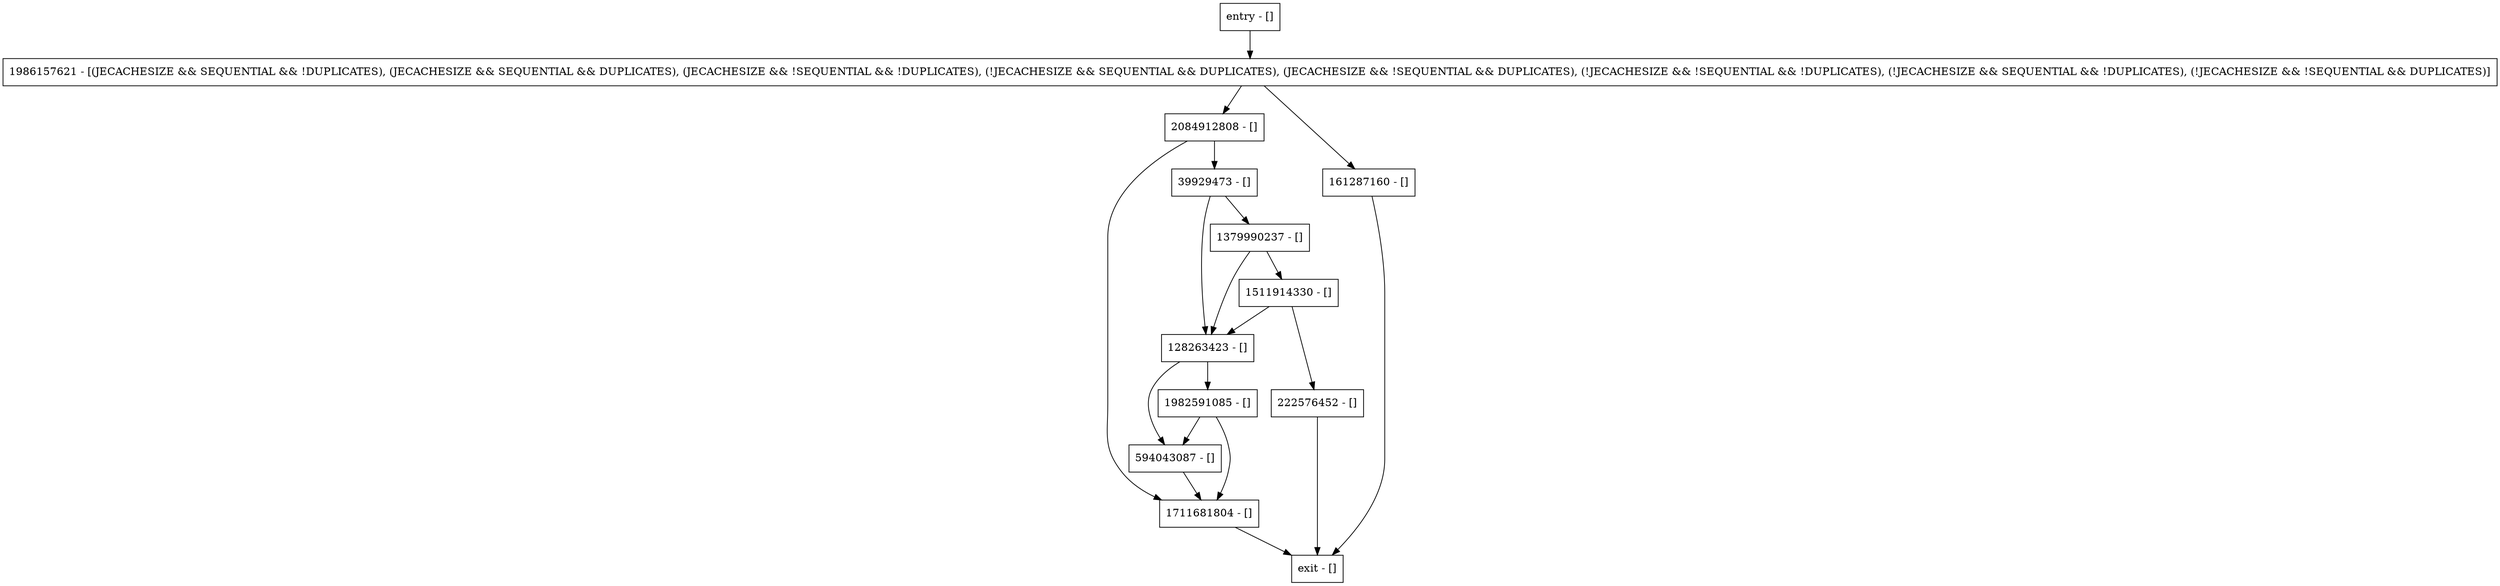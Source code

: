 digraph updateMemorySize {
node [shape=record];
2084912808 [label="2084912808 - []"];
39929473 [label="39929473 - []"];
128263423 [label="128263423 - []"];
1511914330 [label="1511914330 - []"];
1711681804 [label="1711681804 - []"];
161287160 [label="161287160 - []"];
1982591085 [label="1982591085 - []"];
222576452 [label="222576452 - []"];
entry [label="entry - []"];
exit [label="exit - []"];
1986157621 [label="1986157621 - [(JECACHESIZE && SEQUENTIAL && !DUPLICATES), (JECACHESIZE && SEQUENTIAL && DUPLICATES), (JECACHESIZE && !SEQUENTIAL && !DUPLICATES), (!JECACHESIZE && SEQUENTIAL && DUPLICATES), (JECACHESIZE && !SEQUENTIAL && DUPLICATES), (!JECACHESIZE && !SEQUENTIAL && !DUPLICATES), (!JECACHESIZE && SEQUENTIAL && !DUPLICATES), (!JECACHESIZE && !SEQUENTIAL && DUPLICATES)]"];
1379990237 [label="1379990237 - []"];
594043087 [label="594043087 - []"];
entry;
exit;
2084912808 -> 39929473;
2084912808 -> 1711681804;
39929473 -> 1379990237;
39929473 -> 128263423;
128263423 -> 1982591085;
128263423 -> 594043087;
1511914330 -> 128263423;
1511914330 -> 222576452;
1711681804 -> exit;
161287160 -> exit;
1982591085 -> 1711681804;
1982591085 -> 594043087;
222576452 -> exit;
entry -> 1986157621;
1986157621 -> 2084912808;
1986157621 -> 161287160;
1379990237 -> 128263423;
1379990237 -> 1511914330;
594043087 -> 1711681804;
}
